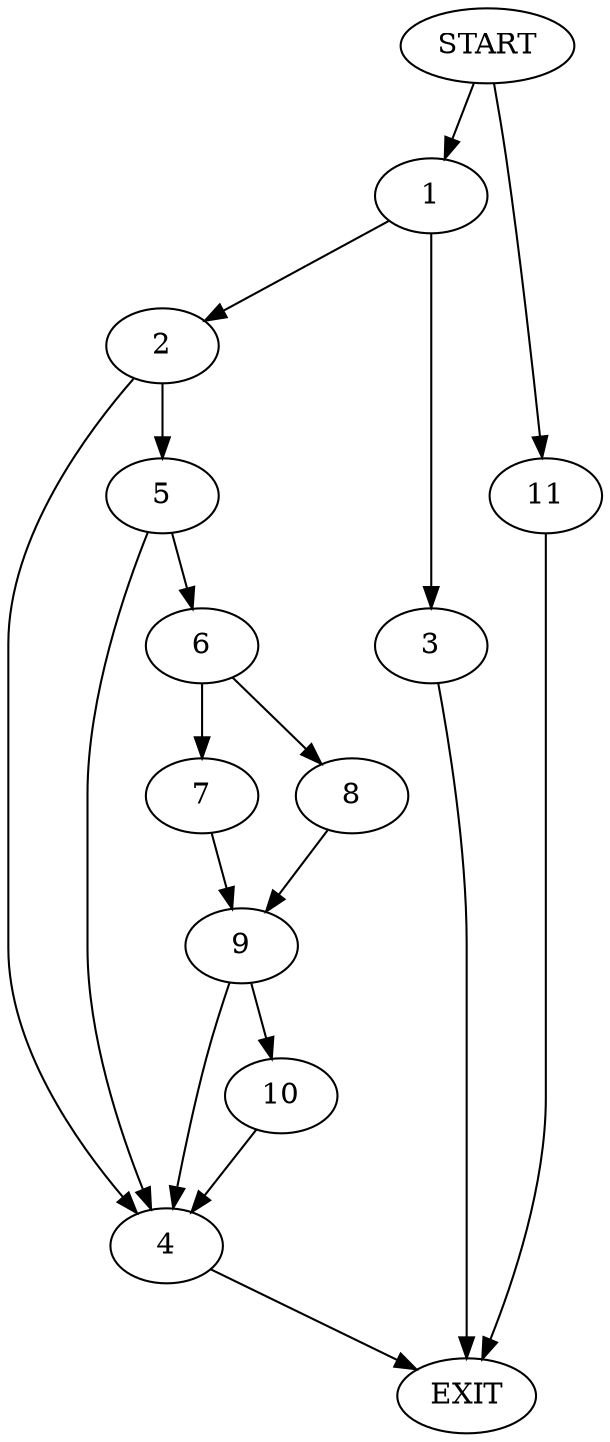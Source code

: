 digraph {
0 [label="START"]
12 [label="EXIT"]
0 -> 1
1 -> 2
1 -> 3
2 -> 4
2 -> 5
3 -> 12
5 -> 4
5 -> 6
4 -> 12
6 -> 7
6 -> 8
8 -> 9
7 -> 9
9 -> 4
9 -> 10
10 -> 4
0 -> 11
11 -> 12
}
